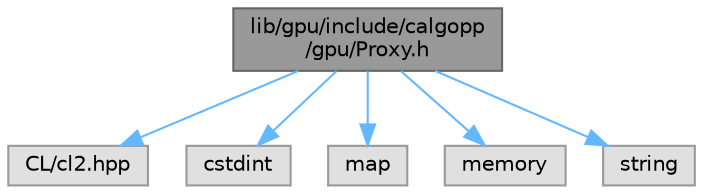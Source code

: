 digraph "lib/gpu/include/calgopp/gpu/Proxy.h"
{
 // LATEX_PDF_SIZE
  bgcolor="transparent";
  edge [fontname=Helvetica,fontsize=10,labelfontname=Helvetica,labelfontsize=10];
  node [fontname=Helvetica,fontsize=10,shape=box,height=0.2,width=0.4];
  Node1 [label="lib/gpu/include/calgopp\l/gpu/Proxy.h",height=0.2,width=0.4,color="gray40", fillcolor="grey60", style="filled", fontcolor="black",tooltip=" "];
  Node1 -> Node2 [color="steelblue1",style="solid"];
  Node2 [label="CL/cl2.hpp",height=0.2,width=0.4,color="grey60", fillcolor="#E0E0E0", style="filled",tooltip=" "];
  Node1 -> Node3 [color="steelblue1",style="solid"];
  Node3 [label="cstdint",height=0.2,width=0.4,color="grey60", fillcolor="#E0E0E0", style="filled",tooltip=" "];
  Node1 -> Node4 [color="steelblue1",style="solid"];
  Node4 [label="map",height=0.2,width=0.4,color="grey60", fillcolor="#E0E0E0", style="filled",tooltip=" "];
  Node1 -> Node5 [color="steelblue1",style="solid"];
  Node5 [label="memory",height=0.2,width=0.4,color="grey60", fillcolor="#E0E0E0", style="filled",tooltip=" "];
  Node1 -> Node6 [color="steelblue1",style="solid"];
  Node6 [label="string",height=0.2,width=0.4,color="grey60", fillcolor="#E0E0E0", style="filled",tooltip=" "];
}
